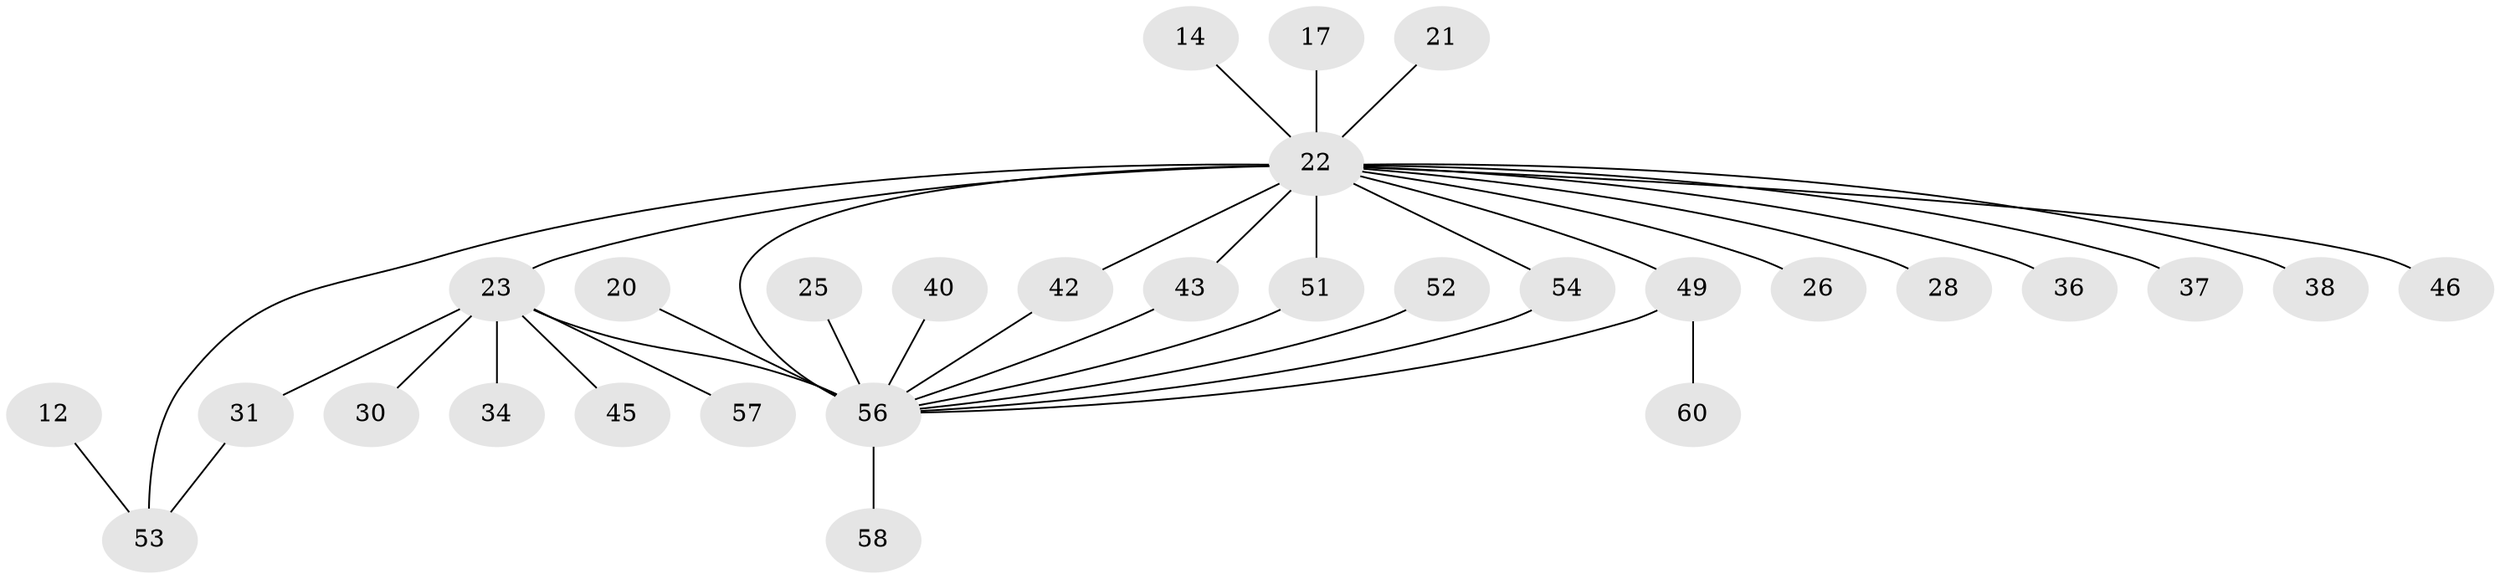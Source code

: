 // original degree distribution, {10: 0.016666666666666666, 22: 0.016666666666666666, 9: 0.016666666666666666, 4: 0.11666666666666667, 5: 0.05, 3: 0.1, 2: 0.18333333333333332, 1: 0.48333333333333334, 7: 0.016666666666666666}
// Generated by graph-tools (version 1.1) at 2025/47/03/09/25 04:47:13]
// undirected, 30 vertices, 36 edges
graph export_dot {
graph [start="1"]
  node [color=gray90,style=filled];
  12;
  14;
  17;
  20;
  21;
  22 [super="+2"];
  23 [super="+3+1"];
  25;
  26;
  28;
  30;
  31;
  34;
  36;
  37;
  38;
  40;
  42;
  43;
  45;
  46;
  49 [super="+33"];
  51 [super="+44"];
  52 [super="+9"];
  53 [super="+6"];
  54 [super="+32+39"];
  56 [super="+7+47+48"];
  57 [super="+24"];
  58;
  60 [super="+59"];
  12 -- 53;
  14 -- 22;
  17 -- 22;
  20 -- 56;
  21 -- 22;
  22 -- 46;
  22 -- 53 [weight=2];
  22 -- 23 [weight=4];
  22 -- 26;
  22 -- 28;
  22 -- 36;
  22 -- 37;
  22 -- 38;
  22 -- 42;
  22 -- 43;
  22 -- 49 [weight=2];
  22 -- 51;
  22 -- 54;
  22 -- 56;
  23 -- 34;
  23 -- 45;
  23 -- 30;
  23 -- 31;
  23 -- 56 [weight=6];
  23 -- 57;
  25 -- 56;
  31 -- 53;
  40 -- 56;
  42 -- 56;
  43 -- 56;
  49 -- 56;
  49 -- 60;
  51 -- 56;
  52 -- 56;
  54 -- 56;
  56 -- 58;
}
